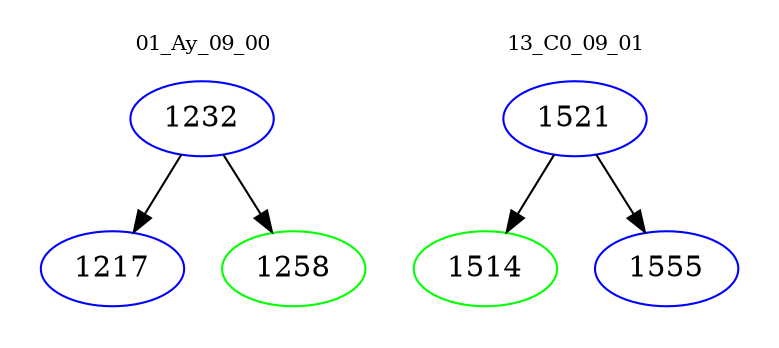 digraph{
subgraph cluster_0 {
color = white
label = "01_Ay_09_00";
fontsize=10;
T0_1232 [label="1232", color="blue"]
T0_1232 -> T0_1217 [color="black"]
T0_1217 [label="1217", color="blue"]
T0_1232 -> T0_1258 [color="black"]
T0_1258 [label="1258", color="green"]
}
subgraph cluster_1 {
color = white
label = "13_C0_09_01";
fontsize=10;
T1_1521 [label="1521", color="blue"]
T1_1521 -> T1_1514 [color="black"]
T1_1514 [label="1514", color="green"]
T1_1521 -> T1_1555 [color="black"]
T1_1555 [label="1555", color="blue"]
}
}
